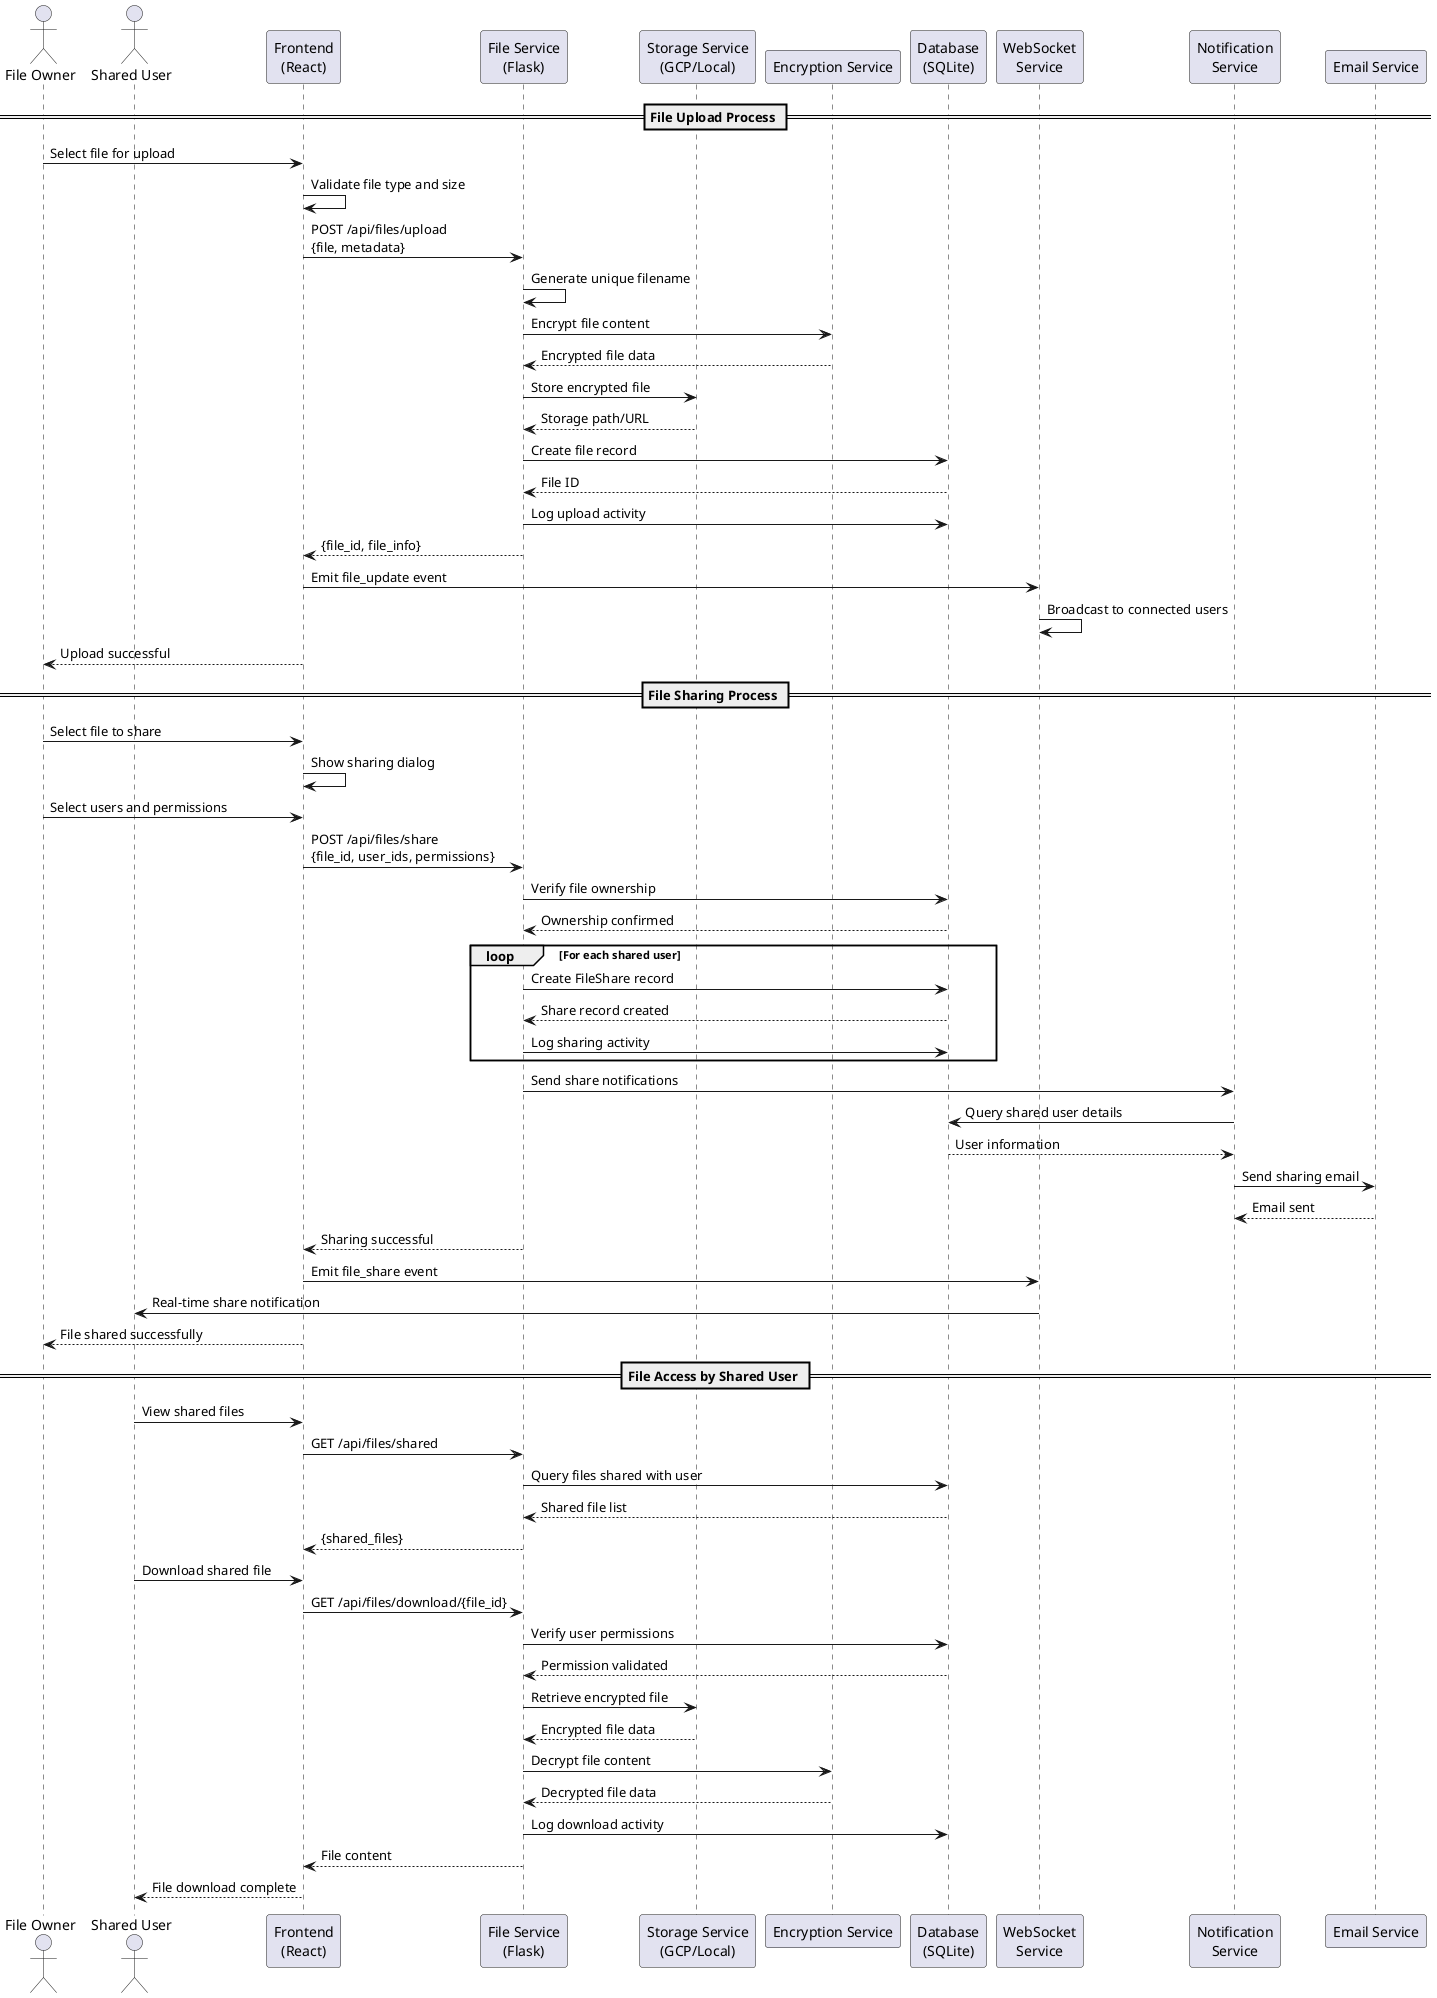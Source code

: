 @startuml File_Upload_Sharing_Sequence

actor "File Owner" as FileOwner
actor "Shared User" as SharedUser
participant "Frontend\n(React)" as Frontend
participant "File Service\n(Flask)" as FileService
participant "Storage Service\n(GCP/Local)" as Storage
participant "Encryption Service" as Encryption
participant "Database\n(SQLite)" as Database
participant "WebSocket\nService" as WebSocket
participant "Notification\nService" as NotificationService

== File Upload Process ==
FileOwner -> Frontend: Select file for upload
Frontend -> Frontend: Validate file type and size
Frontend -> FileService: POST /api/files/upload\n{file, metadata}
FileService -> FileService: Generate unique filename
FileService -> Encryption: Encrypt file content
Encryption --> FileService: Encrypted file data
FileService -> Storage: Store encrypted file
Storage --> FileService: Storage path/URL
FileService -> Database: Create file record
Database --> FileService: File ID
FileService -> Database: Log upload activity
FileService --> Frontend: {file_id, file_info}
Frontend -> WebSocket: Emit file_update event
WebSocket -> WebSocket: Broadcast to connected users
Frontend --> FileOwner: Upload successful

== File Sharing Process ==
FileOwner -> Frontend: Select file to share
Frontend -> Frontend: Show sharing dialog
FileOwner -> Frontend: Select users and permissions
Frontend -> FileService: POST /api/files/share\n{file_id, user_ids, permissions}
FileService -> Database: Verify file ownership
Database --> FileService: Ownership confirmed
loop For each shared user
    FileService -> Database: Create FileShare record
    Database --> FileService: Share record created
    FileService -> Database: Log sharing activity
end
FileService -> NotificationService: Send share notifications
NotificationService -> Database: Query shared user details
Database --> NotificationService: User information
NotificationService -> "Email Service" as Email: Send sharing email
Email --> NotificationService: Email sent
FileService --> Frontend: Sharing successful
Frontend -> WebSocket: Emit file_share event
WebSocket -> SharedUser: Real-time share notification
Frontend --> FileOwner: File shared successfully

== File Access by Shared User ==
SharedUser -> Frontend: View shared files
Frontend -> FileService: GET /api/files/shared
FileService -> Database: Query files shared with user
Database --> FileService: Shared file list
FileService --> Frontend: {shared_files}
SharedUser -> Frontend: Download shared file
Frontend -> FileService: GET /api/files/download/{file_id}
FileService -> Database: Verify user permissions
Database --> FileService: Permission validated
FileService -> Storage: Retrieve encrypted file
Storage --> FileService: Encrypted file data
FileService -> Encryption: Decrypt file content
Encryption --> FileService: Decrypted file data
FileService -> Database: Log download activity
FileService --> Frontend: File content
Frontend --> SharedUser: File download complete

@enduml
